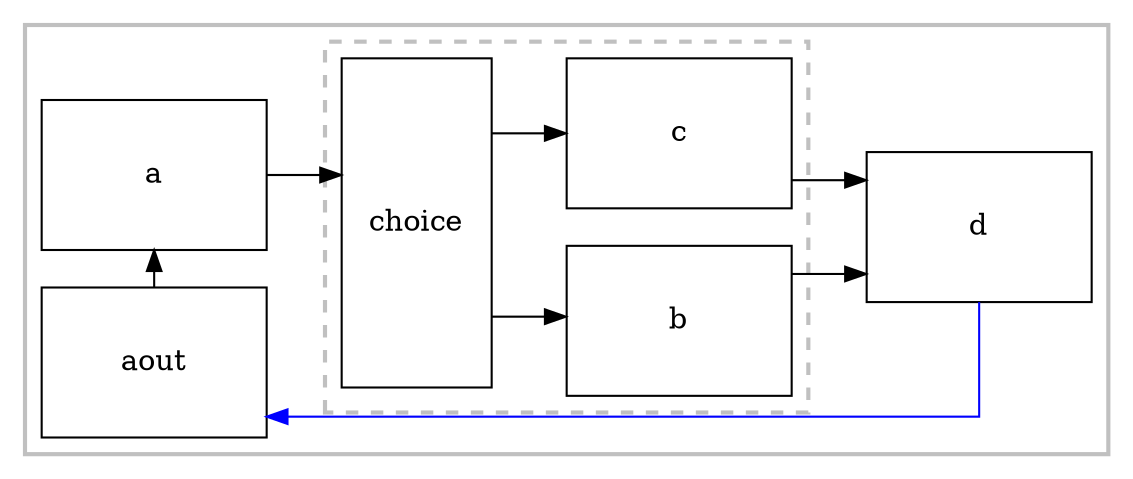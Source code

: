 digraph G {

rankdir=LR; /* graph from left to right */
fontname=ubuntu; /* ubuntu is our standard font */
labeljust=l; /* cluster labels aligned left */
splines=ortho; /* arrows are straight and w 90 deg angles */
penwidth=2; /* for cluster borders */
color=gray; /* for cluster borders */

/* default node config: */
node [shape=box fontsize=14 width=1.5 height=1 fixedsize=true ]

subgraph cluster0
{

{
rank = same; /* rank=same aligns both elements */
a;
aout
}
subgraph cluster3{
margin=8
style=dashed
color=grey
choice [height=2.2 width=1]
b
c
}
d
aout -> a
a -> choice
choice -> {b c}
{b c} -> d
d -> aout [tailport=s headport=e color=blue constraint=false] /* arrow leaves south of block, reaches east of another block, same as saying: d:s -> aout:e */

}
}
